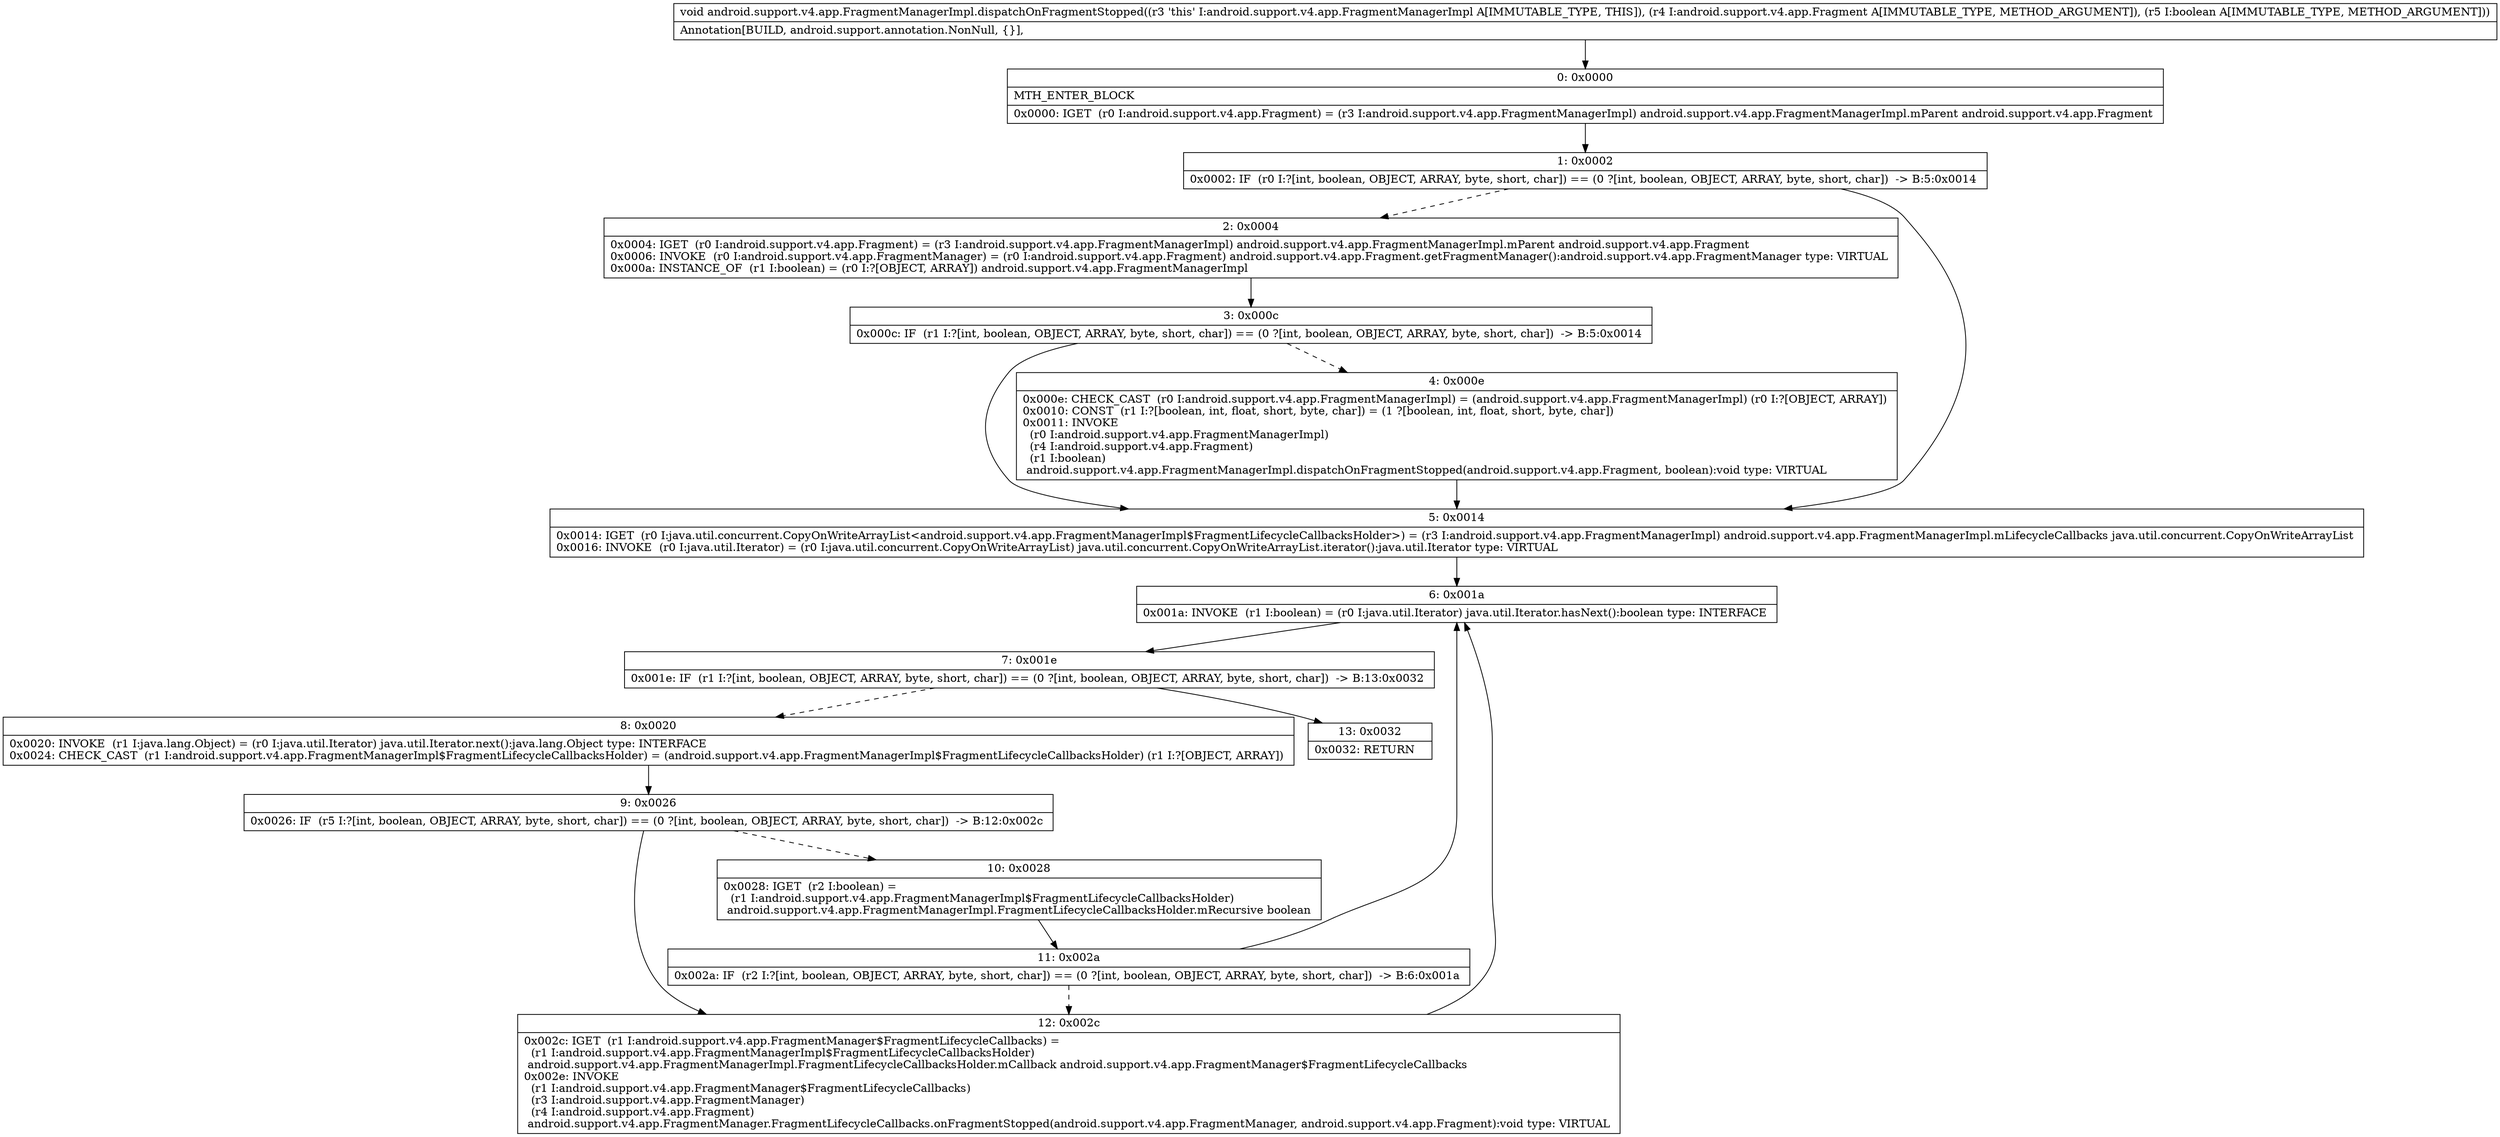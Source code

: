 digraph "CFG forandroid.support.v4.app.FragmentManagerImpl.dispatchOnFragmentStopped(Landroid\/support\/v4\/app\/Fragment;Z)V" {
Node_0 [shape=record,label="{0\:\ 0x0000|MTH_ENTER_BLOCK\l|0x0000: IGET  (r0 I:android.support.v4.app.Fragment) = (r3 I:android.support.v4.app.FragmentManagerImpl) android.support.v4.app.FragmentManagerImpl.mParent android.support.v4.app.Fragment \l}"];
Node_1 [shape=record,label="{1\:\ 0x0002|0x0002: IF  (r0 I:?[int, boolean, OBJECT, ARRAY, byte, short, char]) == (0 ?[int, boolean, OBJECT, ARRAY, byte, short, char])  \-\> B:5:0x0014 \l}"];
Node_2 [shape=record,label="{2\:\ 0x0004|0x0004: IGET  (r0 I:android.support.v4.app.Fragment) = (r3 I:android.support.v4.app.FragmentManagerImpl) android.support.v4.app.FragmentManagerImpl.mParent android.support.v4.app.Fragment \l0x0006: INVOKE  (r0 I:android.support.v4.app.FragmentManager) = (r0 I:android.support.v4.app.Fragment) android.support.v4.app.Fragment.getFragmentManager():android.support.v4.app.FragmentManager type: VIRTUAL \l0x000a: INSTANCE_OF  (r1 I:boolean) = (r0 I:?[OBJECT, ARRAY]) android.support.v4.app.FragmentManagerImpl \l}"];
Node_3 [shape=record,label="{3\:\ 0x000c|0x000c: IF  (r1 I:?[int, boolean, OBJECT, ARRAY, byte, short, char]) == (0 ?[int, boolean, OBJECT, ARRAY, byte, short, char])  \-\> B:5:0x0014 \l}"];
Node_4 [shape=record,label="{4\:\ 0x000e|0x000e: CHECK_CAST  (r0 I:android.support.v4.app.FragmentManagerImpl) = (android.support.v4.app.FragmentManagerImpl) (r0 I:?[OBJECT, ARRAY]) \l0x0010: CONST  (r1 I:?[boolean, int, float, short, byte, char]) = (1 ?[boolean, int, float, short, byte, char]) \l0x0011: INVOKE  \l  (r0 I:android.support.v4.app.FragmentManagerImpl)\l  (r4 I:android.support.v4.app.Fragment)\l  (r1 I:boolean)\l android.support.v4.app.FragmentManagerImpl.dispatchOnFragmentStopped(android.support.v4.app.Fragment, boolean):void type: VIRTUAL \l}"];
Node_5 [shape=record,label="{5\:\ 0x0014|0x0014: IGET  (r0 I:java.util.concurrent.CopyOnWriteArrayList\<android.support.v4.app.FragmentManagerImpl$FragmentLifecycleCallbacksHolder\>) = (r3 I:android.support.v4.app.FragmentManagerImpl) android.support.v4.app.FragmentManagerImpl.mLifecycleCallbacks java.util.concurrent.CopyOnWriteArrayList \l0x0016: INVOKE  (r0 I:java.util.Iterator) = (r0 I:java.util.concurrent.CopyOnWriteArrayList) java.util.concurrent.CopyOnWriteArrayList.iterator():java.util.Iterator type: VIRTUAL \l}"];
Node_6 [shape=record,label="{6\:\ 0x001a|0x001a: INVOKE  (r1 I:boolean) = (r0 I:java.util.Iterator) java.util.Iterator.hasNext():boolean type: INTERFACE \l}"];
Node_7 [shape=record,label="{7\:\ 0x001e|0x001e: IF  (r1 I:?[int, boolean, OBJECT, ARRAY, byte, short, char]) == (0 ?[int, boolean, OBJECT, ARRAY, byte, short, char])  \-\> B:13:0x0032 \l}"];
Node_8 [shape=record,label="{8\:\ 0x0020|0x0020: INVOKE  (r1 I:java.lang.Object) = (r0 I:java.util.Iterator) java.util.Iterator.next():java.lang.Object type: INTERFACE \l0x0024: CHECK_CAST  (r1 I:android.support.v4.app.FragmentManagerImpl$FragmentLifecycleCallbacksHolder) = (android.support.v4.app.FragmentManagerImpl$FragmentLifecycleCallbacksHolder) (r1 I:?[OBJECT, ARRAY]) \l}"];
Node_9 [shape=record,label="{9\:\ 0x0026|0x0026: IF  (r5 I:?[int, boolean, OBJECT, ARRAY, byte, short, char]) == (0 ?[int, boolean, OBJECT, ARRAY, byte, short, char])  \-\> B:12:0x002c \l}"];
Node_10 [shape=record,label="{10\:\ 0x0028|0x0028: IGET  (r2 I:boolean) = \l  (r1 I:android.support.v4.app.FragmentManagerImpl$FragmentLifecycleCallbacksHolder)\l android.support.v4.app.FragmentManagerImpl.FragmentLifecycleCallbacksHolder.mRecursive boolean \l}"];
Node_11 [shape=record,label="{11\:\ 0x002a|0x002a: IF  (r2 I:?[int, boolean, OBJECT, ARRAY, byte, short, char]) == (0 ?[int, boolean, OBJECT, ARRAY, byte, short, char])  \-\> B:6:0x001a \l}"];
Node_12 [shape=record,label="{12\:\ 0x002c|0x002c: IGET  (r1 I:android.support.v4.app.FragmentManager$FragmentLifecycleCallbacks) = \l  (r1 I:android.support.v4.app.FragmentManagerImpl$FragmentLifecycleCallbacksHolder)\l android.support.v4.app.FragmentManagerImpl.FragmentLifecycleCallbacksHolder.mCallback android.support.v4.app.FragmentManager$FragmentLifecycleCallbacks \l0x002e: INVOKE  \l  (r1 I:android.support.v4.app.FragmentManager$FragmentLifecycleCallbacks)\l  (r3 I:android.support.v4.app.FragmentManager)\l  (r4 I:android.support.v4.app.Fragment)\l android.support.v4.app.FragmentManager.FragmentLifecycleCallbacks.onFragmentStopped(android.support.v4.app.FragmentManager, android.support.v4.app.Fragment):void type: VIRTUAL \l}"];
Node_13 [shape=record,label="{13\:\ 0x0032|0x0032: RETURN   \l}"];
MethodNode[shape=record,label="{void android.support.v4.app.FragmentManagerImpl.dispatchOnFragmentStopped((r3 'this' I:android.support.v4.app.FragmentManagerImpl A[IMMUTABLE_TYPE, THIS]), (r4 I:android.support.v4.app.Fragment A[IMMUTABLE_TYPE, METHOD_ARGUMENT]), (r5 I:boolean A[IMMUTABLE_TYPE, METHOD_ARGUMENT]))  | Annotation[BUILD, android.support.annotation.NonNull, \{\}], \l}"];
MethodNode -> Node_0;
Node_0 -> Node_1;
Node_1 -> Node_2[style=dashed];
Node_1 -> Node_5;
Node_2 -> Node_3;
Node_3 -> Node_4[style=dashed];
Node_3 -> Node_5;
Node_4 -> Node_5;
Node_5 -> Node_6;
Node_6 -> Node_7;
Node_7 -> Node_8[style=dashed];
Node_7 -> Node_13;
Node_8 -> Node_9;
Node_9 -> Node_10[style=dashed];
Node_9 -> Node_12;
Node_10 -> Node_11;
Node_11 -> Node_6;
Node_11 -> Node_12[style=dashed];
Node_12 -> Node_6;
}

